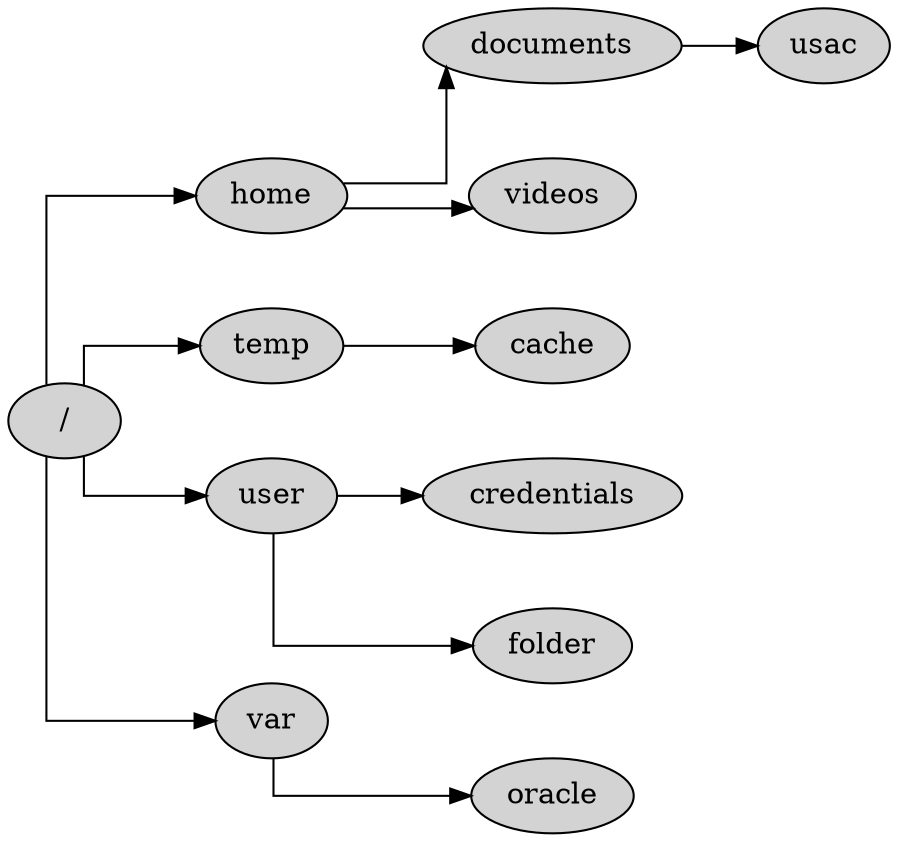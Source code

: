 digraph G{rankdir=LR;
 graph [splines=ortho, nodesep=0.5];
node [shape=ellipse, style=filled]
"/" -> "home"
"/" -> "temp"
"/" -> "user"
"/" -> "var"
"documents" -> "usac"
"home" -> "documents"
"home" -> "videos"
"temp" -> "cache"
"user" -> "credentials"
"user" -> "folder"
"var" -> "oracle"
}
